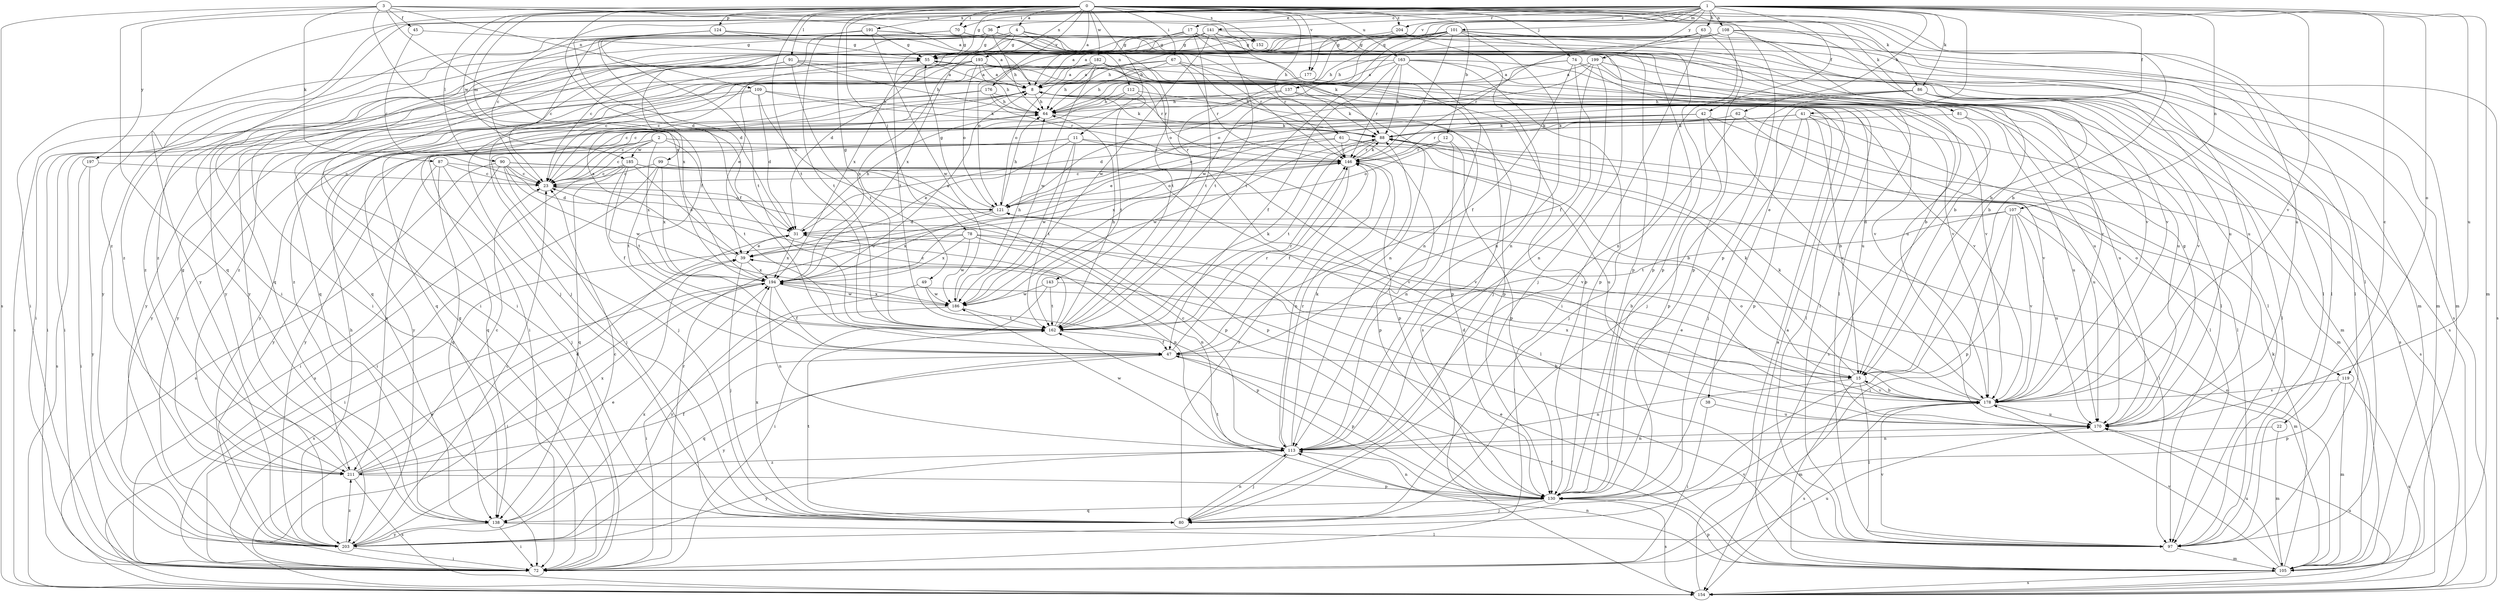 strict digraph  {
0;
1;
2;
3;
4;
8;
11;
12;
15;
17;
22;
23;
31;
36;
38;
39;
41;
42;
45;
47;
49;
55;
61;
62;
63;
64;
67;
70;
72;
74;
78;
80;
81;
86;
87;
88;
90;
91;
97;
99;
101;
105;
107;
108;
109;
112;
113;
119;
121;
124;
130;
137;
138;
141;
143;
146;
152;
154;
162;
163;
170;
176;
177;
178;
182;
185;
186;
191;
193;
194;
197;
199;
203;
204;
211;
0 -> 4  [label=a];
0 -> 8  [label=a];
0 -> 11  [label=b];
0 -> 12  [label=b];
0 -> 15  [label=b];
0 -> 31  [label=d];
0 -> 49  [label=g];
0 -> 55  [label=g];
0 -> 61  [label=h];
0 -> 67  [label=i];
0 -> 70  [label=i];
0 -> 74  [label=j];
0 -> 78  [label=j];
0 -> 81  [label=k];
0 -> 86  [label=k];
0 -> 90  [label=l];
0 -> 91  [label=l];
0 -> 97  [label=l];
0 -> 99  [label=m];
0 -> 124  [label=p];
0 -> 130  [label=p];
0 -> 152  [label=s];
0 -> 162  [label=t];
0 -> 163  [label=u];
0 -> 170  [label=u];
0 -> 176  [label=v];
0 -> 177  [label=v];
0 -> 182  [label=w];
0 -> 185  [label=w];
0 -> 191  [label=x];
0 -> 193  [label=x];
0 -> 197  [label=y];
0 -> 204  [label=z];
1 -> 17  [label=c];
1 -> 22  [label=c];
1 -> 23  [label=c];
1 -> 36  [label=e];
1 -> 38  [label=e];
1 -> 41  [label=f];
1 -> 42  [label=f];
1 -> 62  [label=h];
1 -> 63  [label=h];
1 -> 70  [label=i];
1 -> 72  [label=i];
1 -> 86  [label=k];
1 -> 101  [label=m];
1 -> 105  [label=m];
1 -> 107  [label=n];
1 -> 108  [label=n];
1 -> 119  [label=o];
1 -> 137  [label=q];
1 -> 141  [label=r];
1 -> 143  [label=r];
1 -> 170  [label=u];
1 -> 177  [label=v];
1 -> 178  [label=v];
1 -> 199  [label=y];
1 -> 203  [label=y];
1 -> 204  [label=z];
1 -> 211  [label=z];
2 -> 23  [label=c];
2 -> 80  [label=j];
2 -> 119  [label=o];
2 -> 138  [label=q];
2 -> 162  [label=t];
2 -> 185  [label=w];
2 -> 194  [label=x];
3 -> 8  [label=a];
3 -> 15  [label=b];
3 -> 45  [label=f];
3 -> 47  [label=f];
3 -> 87  [label=k];
3 -> 109  [label=n];
3 -> 138  [label=q];
3 -> 152  [label=s];
3 -> 154  [label=s];
3 -> 194  [label=x];
4 -> 55  [label=g];
4 -> 72  [label=i];
4 -> 97  [label=l];
4 -> 112  [label=n];
4 -> 113  [label=n];
4 -> 162  [label=t];
8 -> 64  [label=h];
8 -> 72  [label=i];
8 -> 88  [label=k];
8 -> 130  [label=p];
8 -> 138  [label=q];
8 -> 178  [label=v];
8 -> 211  [label=z];
11 -> 15  [label=b];
11 -> 39  [label=e];
11 -> 146  [label=r];
11 -> 154  [label=s];
11 -> 162  [label=t];
11 -> 186  [label=w];
11 -> 203  [label=y];
12 -> 113  [label=n];
12 -> 121  [label=o];
12 -> 130  [label=p];
12 -> 146  [label=r];
15 -> 88  [label=k];
15 -> 97  [label=l];
15 -> 105  [label=m];
15 -> 113  [label=n];
15 -> 178  [label=v];
15 -> 194  [label=x];
17 -> 55  [label=g];
17 -> 72  [label=i];
17 -> 97  [label=l];
17 -> 130  [label=p];
17 -> 162  [label=t];
17 -> 178  [label=v];
17 -> 194  [label=x];
17 -> 203  [label=y];
22 -> 105  [label=m];
22 -> 113  [label=n];
23 -> 121  [label=o];
31 -> 39  [label=e];
31 -> 64  [label=h];
31 -> 113  [label=n];
31 -> 194  [label=x];
36 -> 55  [label=g];
36 -> 64  [label=h];
36 -> 80  [label=j];
36 -> 138  [label=q];
36 -> 154  [label=s];
36 -> 194  [label=x];
36 -> 211  [label=z];
38 -> 72  [label=i];
38 -> 170  [label=u];
39 -> 8  [label=a];
39 -> 80  [label=j];
39 -> 194  [label=x];
41 -> 15  [label=b];
41 -> 80  [label=j];
41 -> 88  [label=k];
41 -> 97  [label=l];
41 -> 130  [label=p];
41 -> 146  [label=r];
41 -> 154  [label=s];
41 -> 203  [label=y];
42 -> 23  [label=c];
42 -> 39  [label=e];
42 -> 88  [label=k];
42 -> 105  [label=m];
42 -> 130  [label=p];
42 -> 178  [label=v];
45 -> 23  [label=c];
45 -> 55  [label=g];
47 -> 15  [label=b];
47 -> 130  [label=p];
47 -> 138  [label=q];
47 -> 146  [label=r];
47 -> 203  [label=y];
49 -> 130  [label=p];
49 -> 186  [label=w];
49 -> 203  [label=y];
55 -> 8  [label=a];
55 -> 39  [label=e];
55 -> 146  [label=r];
61 -> 130  [label=p];
61 -> 146  [label=r];
61 -> 170  [label=u];
61 -> 194  [label=x];
61 -> 203  [label=y];
62 -> 80  [label=j];
62 -> 88  [label=k];
62 -> 97  [label=l];
62 -> 121  [label=o];
62 -> 178  [label=v];
63 -> 8  [label=a];
63 -> 55  [label=g];
63 -> 72  [label=i];
63 -> 130  [label=p];
63 -> 146  [label=r];
63 -> 170  [label=u];
64 -> 88  [label=k];
67 -> 8  [label=a];
67 -> 64  [label=h];
67 -> 88  [label=k];
67 -> 121  [label=o];
67 -> 130  [label=p];
67 -> 146  [label=r];
70 -> 23  [label=c];
70 -> 55  [label=g];
70 -> 146  [label=r];
70 -> 162  [label=t];
70 -> 211  [label=z];
72 -> 39  [label=e];
72 -> 55  [label=g];
72 -> 146  [label=r];
72 -> 170  [label=u];
74 -> 8  [label=a];
74 -> 15  [label=b];
74 -> 47  [label=f];
74 -> 80  [label=j];
74 -> 97  [label=l];
74 -> 121  [label=o];
78 -> 15  [label=b];
78 -> 39  [label=e];
78 -> 72  [label=i];
78 -> 97  [label=l];
78 -> 113  [label=n];
78 -> 186  [label=w];
78 -> 194  [label=x];
80 -> 113  [label=n];
80 -> 146  [label=r];
80 -> 162  [label=t];
80 -> 194  [label=x];
81 -> 88  [label=k];
81 -> 154  [label=s];
81 -> 170  [label=u];
86 -> 23  [label=c];
86 -> 31  [label=d];
86 -> 64  [label=h];
86 -> 80  [label=j];
86 -> 97  [label=l];
86 -> 105  [label=m];
86 -> 154  [label=s];
86 -> 178  [label=v];
87 -> 23  [label=c];
87 -> 80  [label=j];
87 -> 138  [label=q];
87 -> 178  [label=v];
87 -> 211  [label=z];
88 -> 146  [label=r];
88 -> 162  [label=t];
88 -> 170  [label=u];
88 -> 186  [label=w];
90 -> 23  [label=c];
90 -> 31  [label=d];
90 -> 72  [label=i];
90 -> 80  [label=j];
90 -> 130  [label=p];
90 -> 154  [label=s];
90 -> 178  [label=v];
90 -> 186  [label=w];
91 -> 8  [label=a];
91 -> 64  [label=h];
91 -> 72  [label=i];
91 -> 80  [label=j];
91 -> 162  [label=t];
91 -> 178  [label=v];
91 -> 211  [label=z];
97 -> 105  [label=m];
97 -> 178  [label=v];
99 -> 23  [label=c];
99 -> 72  [label=i];
99 -> 162  [label=t];
99 -> 178  [label=v];
99 -> 194  [label=x];
101 -> 8  [label=a];
101 -> 55  [label=g];
101 -> 64  [label=h];
101 -> 105  [label=m];
101 -> 113  [label=n];
101 -> 121  [label=o];
101 -> 130  [label=p];
101 -> 146  [label=r];
101 -> 154  [label=s];
101 -> 162  [label=t];
101 -> 170  [label=u];
101 -> 186  [label=w];
101 -> 194  [label=x];
105 -> 8  [label=a];
105 -> 39  [label=e];
105 -> 47  [label=f];
105 -> 88  [label=k];
105 -> 113  [label=n];
105 -> 121  [label=o];
105 -> 130  [label=p];
105 -> 154  [label=s];
105 -> 170  [label=u];
105 -> 178  [label=v];
107 -> 31  [label=d];
107 -> 72  [label=i];
107 -> 97  [label=l];
107 -> 130  [label=p];
107 -> 162  [label=t];
107 -> 170  [label=u];
107 -> 178  [label=v];
108 -> 15  [label=b];
108 -> 55  [label=g];
108 -> 64  [label=h];
108 -> 97  [label=l];
108 -> 105  [label=m];
108 -> 113  [label=n];
108 -> 203  [label=y];
109 -> 31  [label=d];
109 -> 64  [label=h];
109 -> 72  [label=i];
109 -> 88  [label=k];
109 -> 121  [label=o];
109 -> 203  [label=y];
112 -> 64  [label=h];
112 -> 130  [label=p];
112 -> 162  [label=t];
112 -> 203  [label=y];
113 -> 23  [label=c];
113 -> 80  [label=j];
113 -> 88  [label=k];
113 -> 146  [label=r];
113 -> 186  [label=w];
113 -> 203  [label=y];
113 -> 211  [label=z];
119 -> 105  [label=m];
119 -> 130  [label=p];
119 -> 154  [label=s];
119 -> 178  [label=v];
121 -> 31  [label=d];
121 -> 55  [label=g];
121 -> 64  [label=h];
121 -> 194  [label=x];
124 -> 8  [label=a];
124 -> 31  [label=d];
124 -> 47  [label=f];
124 -> 55  [label=g];
124 -> 97  [label=l];
124 -> 162  [label=t];
130 -> 80  [label=j];
130 -> 113  [label=n];
130 -> 138  [label=q];
130 -> 154  [label=s];
130 -> 162  [label=t];
137 -> 23  [label=c];
137 -> 64  [label=h];
137 -> 88  [label=k];
137 -> 170  [label=u];
138 -> 23  [label=c];
138 -> 72  [label=i];
138 -> 97  [label=l];
138 -> 203  [label=y];
141 -> 23  [label=c];
141 -> 55  [label=g];
141 -> 64  [label=h];
141 -> 72  [label=i];
141 -> 88  [label=k];
141 -> 130  [label=p];
141 -> 162  [label=t];
141 -> 178  [label=v];
141 -> 186  [label=w];
143 -> 72  [label=i];
143 -> 105  [label=m];
143 -> 162  [label=t];
143 -> 186  [label=w];
146 -> 23  [label=c];
146 -> 47  [label=f];
146 -> 88  [label=k];
146 -> 113  [label=n];
146 -> 121  [label=o];
146 -> 130  [label=p];
152 -> 15  [label=b];
152 -> 31  [label=d];
154 -> 8  [label=a];
154 -> 170  [label=u];
162 -> 23  [label=c];
162 -> 47  [label=f];
162 -> 64  [label=h];
162 -> 88  [label=k];
162 -> 146  [label=r];
163 -> 8  [label=a];
163 -> 47  [label=f];
163 -> 88  [label=k];
163 -> 97  [label=l];
163 -> 130  [label=p];
163 -> 138  [label=q];
163 -> 146  [label=r];
163 -> 154  [label=s];
163 -> 170  [label=u];
170 -> 31  [label=d];
170 -> 55  [label=g];
170 -> 113  [label=n];
176 -> 64  [label=h];
176 -> 72  [label=i];
176 -> 97  [label=l];
176 -> 146  [label=r];
176 -> 203  [label=y];
177 -> 23  [label=c];
177 -> 170  [label=u];
178 -> 15  [label=b];
178 -> 39  [label=e];
178 -> 88  [label=k];
178 -> 121  [label=o];
178 -> 154  [label=s];
178 -> 170  [label=u];
182 -> 8  [label=a];
182 -> 23  [label=c];
182 -> 64  [label=h];
182 -> 80  [label=j];
182 -> 97  [label=l];
182 -> 113  [label=n];
182 -> 138  [label=q];
182 -> 178  [label=v];
182 -> 186  [label=w];
185 -> 23  [label=c];
185 -> 39  [label=e];
185 -> 47  [label=f];
185 -> 97  [label=l];
185 -> 130  [label=p];
185 -> 138  [label=q];
185 -> 154  [label=s];
185 -> 162  [label=t];
186 -> 64  [label=h];
186 -> 72  [label=i];
186 -> 162  [label=t];
186 -> 194  [label=x];
191 -> 55  [label=g];
191 -> 146  [label=r];
191 -> 162  [label=t];
191 -> 170  [label=u];
191 -> 186  [label=w];
191 -> 203  [label=y];
193 -> 8  [label=a];
193 -> 64  [label=h];
193 -> 121  [label=o];
193 -> 146  [label=r];
193 -> 154  [label=s];
193 -> 170  [label=u];
193 -> 178  [label=v];
193 -> 194  [label=x];
193 -> 203  [label=y];
193 -> 211  [label=z];
194 -> 8  [label=a];
194 -> 47  [label=f];
194 -> 72  [label=i];
194 -> 113  [label=n];
194 -> 154  [label=s];
194 -> 186  [label=w];
197 -> 23  [label=c];
197 -> 72  [label=i];
197 -> 203  [label=y];
199 -> 8  [label=a];
199 -> 47  [label=f];
199 -> 113  [label=n];
199 -> 121  [label=o];
199 -> 154  [label=s];
199 -> 178  [label=v];
203 -> 23  [label=c];
203 -> 39  [label=e];
203 -> 64  [label=h];
203 -> 72  [label=i];
203 -> 178  [label=v];
203 -> 194  [label=x];
203 -> 211  [label=z];
204 -> 55  [label=g];
204 -> 72  [label=i];
204 -> 105  [label=m];
204 -> 113  [label=n];
211 -> 23  [label=c];
211 -> 31  [label=d];
211 -> 47  [label=f];
211 -> 55  [label=g];
211 -> 130  [label=p];
211 -> 154  [label=s];
211 -> 194  [label=x];
}
